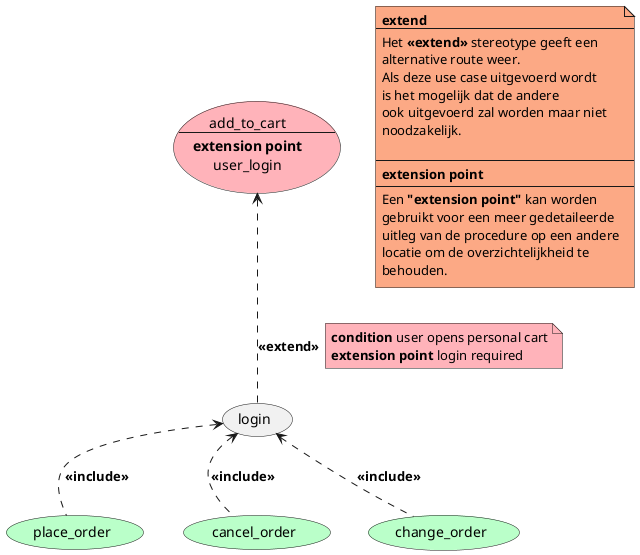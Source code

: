 @startuml
'https://plantuml.com/use-case-diagram

usecase usecase1 as "place_order" #BAFFC9
usecase usecase2 as "cancel_order" #BAFFC9
usecase usecase3 as "change_order" #BAFFC9
usecase usecase4 as "add_to_cart\n--\n**extension point**\nuser_login" #FFB3BA
usecase usecase5 as "login"

usecase5 <.. usecase1 : **<<include>>**
usecase5 <.. usecase2 : **<<include>>**
usecase5 <.. usecase3 : **<<include>>**
usecase5 ..> usecase4 : **<<extend>>**
note right on link #FFB3BA
    **condition** user opens personal cart
    **extension point** login required
end note

usecase1 -[hidden]down-> usecase5
usecase2 -[hidden]down-> usecase5
usecase3 -[hidden]down-> usecase5
usecase4 -[hidden]right-> usecase5


note as n1 #FCA985
    **extend**
    --
    Het **<<extend>>** stereotype geeft een
    alternative route weer.
    Als deze use case uitgevoerd wordt
    is het mogelijk dat de andere
    ook uitgevoerd zal worden maar niet
    noodzakelijk.

    --
    **extension point**
    --
    Een **"extension point"** kan worden
    gebruikt voor een meer gedetaileerde
    uitleg van de procedure op een andere
    locatie om de overzichtelijkheid te
    behouden.
end note

@enduml
